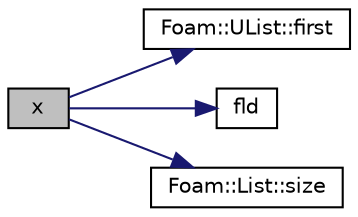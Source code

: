 digraph "x"
{
  bgcolor="transparent";
  edge [fontname="Helvetica",fontsize="10",labelfontname="Helvetica",labelfontsize="10"];
  node [fontname="Helvetica",fontsize="10",shape=record];
  rankdir="LR";
  Node2834 [label="x",height=0.2,width=0.4,color="black", fillcolor="grey75", style="filled", fontcolor="black"];
  Node2834 -> Node2835 [color="midnightblue",fontsize="10",style="solid",fontname="Helvetica"];
  Node2835 [label="Foam::UList::first",height=0.2,width=0.4,color="black",URL="$a26837.html#a1c9828bc3de9502754d944c95a2ce0d9",tooltip="Return the first element of the list. "];
  Node2834 -> Node2836 [color="midnightblue",fontsize="10",style="solid",fontname="Helvetica"];
  Node2836 [label="fld",height=0.2,width=0.4,color="black",URL="$a19337.html#a378472d1f8b33eeefbda63a947476c8c"];
  Node2834 -> Node2837 [color="midnightblue",fontsize="10",style="solid",fontname="Helvetica"];
  Node2837 [label="Foam::List::size",height=0.2,width=0.4,color="black",URL="$a26833.html#a8a5f6fa29bd4b500caf186f60245b384",tooltip="Override size to be inconsistent with allocated storage. "];
}
